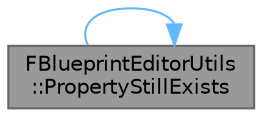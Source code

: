digraph "FBlueprintEditorUtils::PropertyStillExists"
{
 // INTERACTIVE_SVG=YES
 // LATEX_PDF_SIZE
  bgcolor="transparent";
  edge [fontname=Helvetica,fontsize=10,labelfontname=Helvetica,labelfontsize=10];
  node [fontname=Helvetica,fontsize=10,shape=box,height=0.2,width=0.4];
  rankdir="LR";
  Node1 [id="Node000001",label="FBlueprintEditorUtils\l::PropertyStillExists",height=0.2,width=0.4,color="gray40", fillcolor="grey60", style="filled", fontcolor="black",tooltip="Looks at the most up to data class and returns whether the given property exists in it as well."];
  Node1 -> Node1 [id="edge1_Node000001_Node000001",color="steelblue1",style="solid",tooltip=" "];
}
